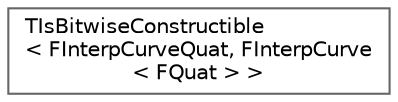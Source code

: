 digraph "Graphical Class Hierarchy"
{
 // INTERACTIVE_SVG=YES
 // LATEX_PDF_SIZE
  bgcolor="transparent";
  edge [fontname=Helvetica,fontsize=10,labelfontname=Helvetica,labelfontsize=10];
  node [fontname=Helvetica,fontsize=10,shape=box,height=0.2,width=0.4];
  rankdir="LR";
  Node0 [id="Node000000",label="TIsBitwiseConstructible\l\< FInterpCurveQuat, FInterpCurve\l\< FQuat \> \>",height=0.2,width=0.4,color="grey40", fillcolor="white", style="filled",URL="$d2/d43/structTIsBitwiseConstructible_3_01FInterpCurveQuat_00_01FInterpCurve_3_01FQuat_01_4_01_4.html",tooltip=" "];
}
